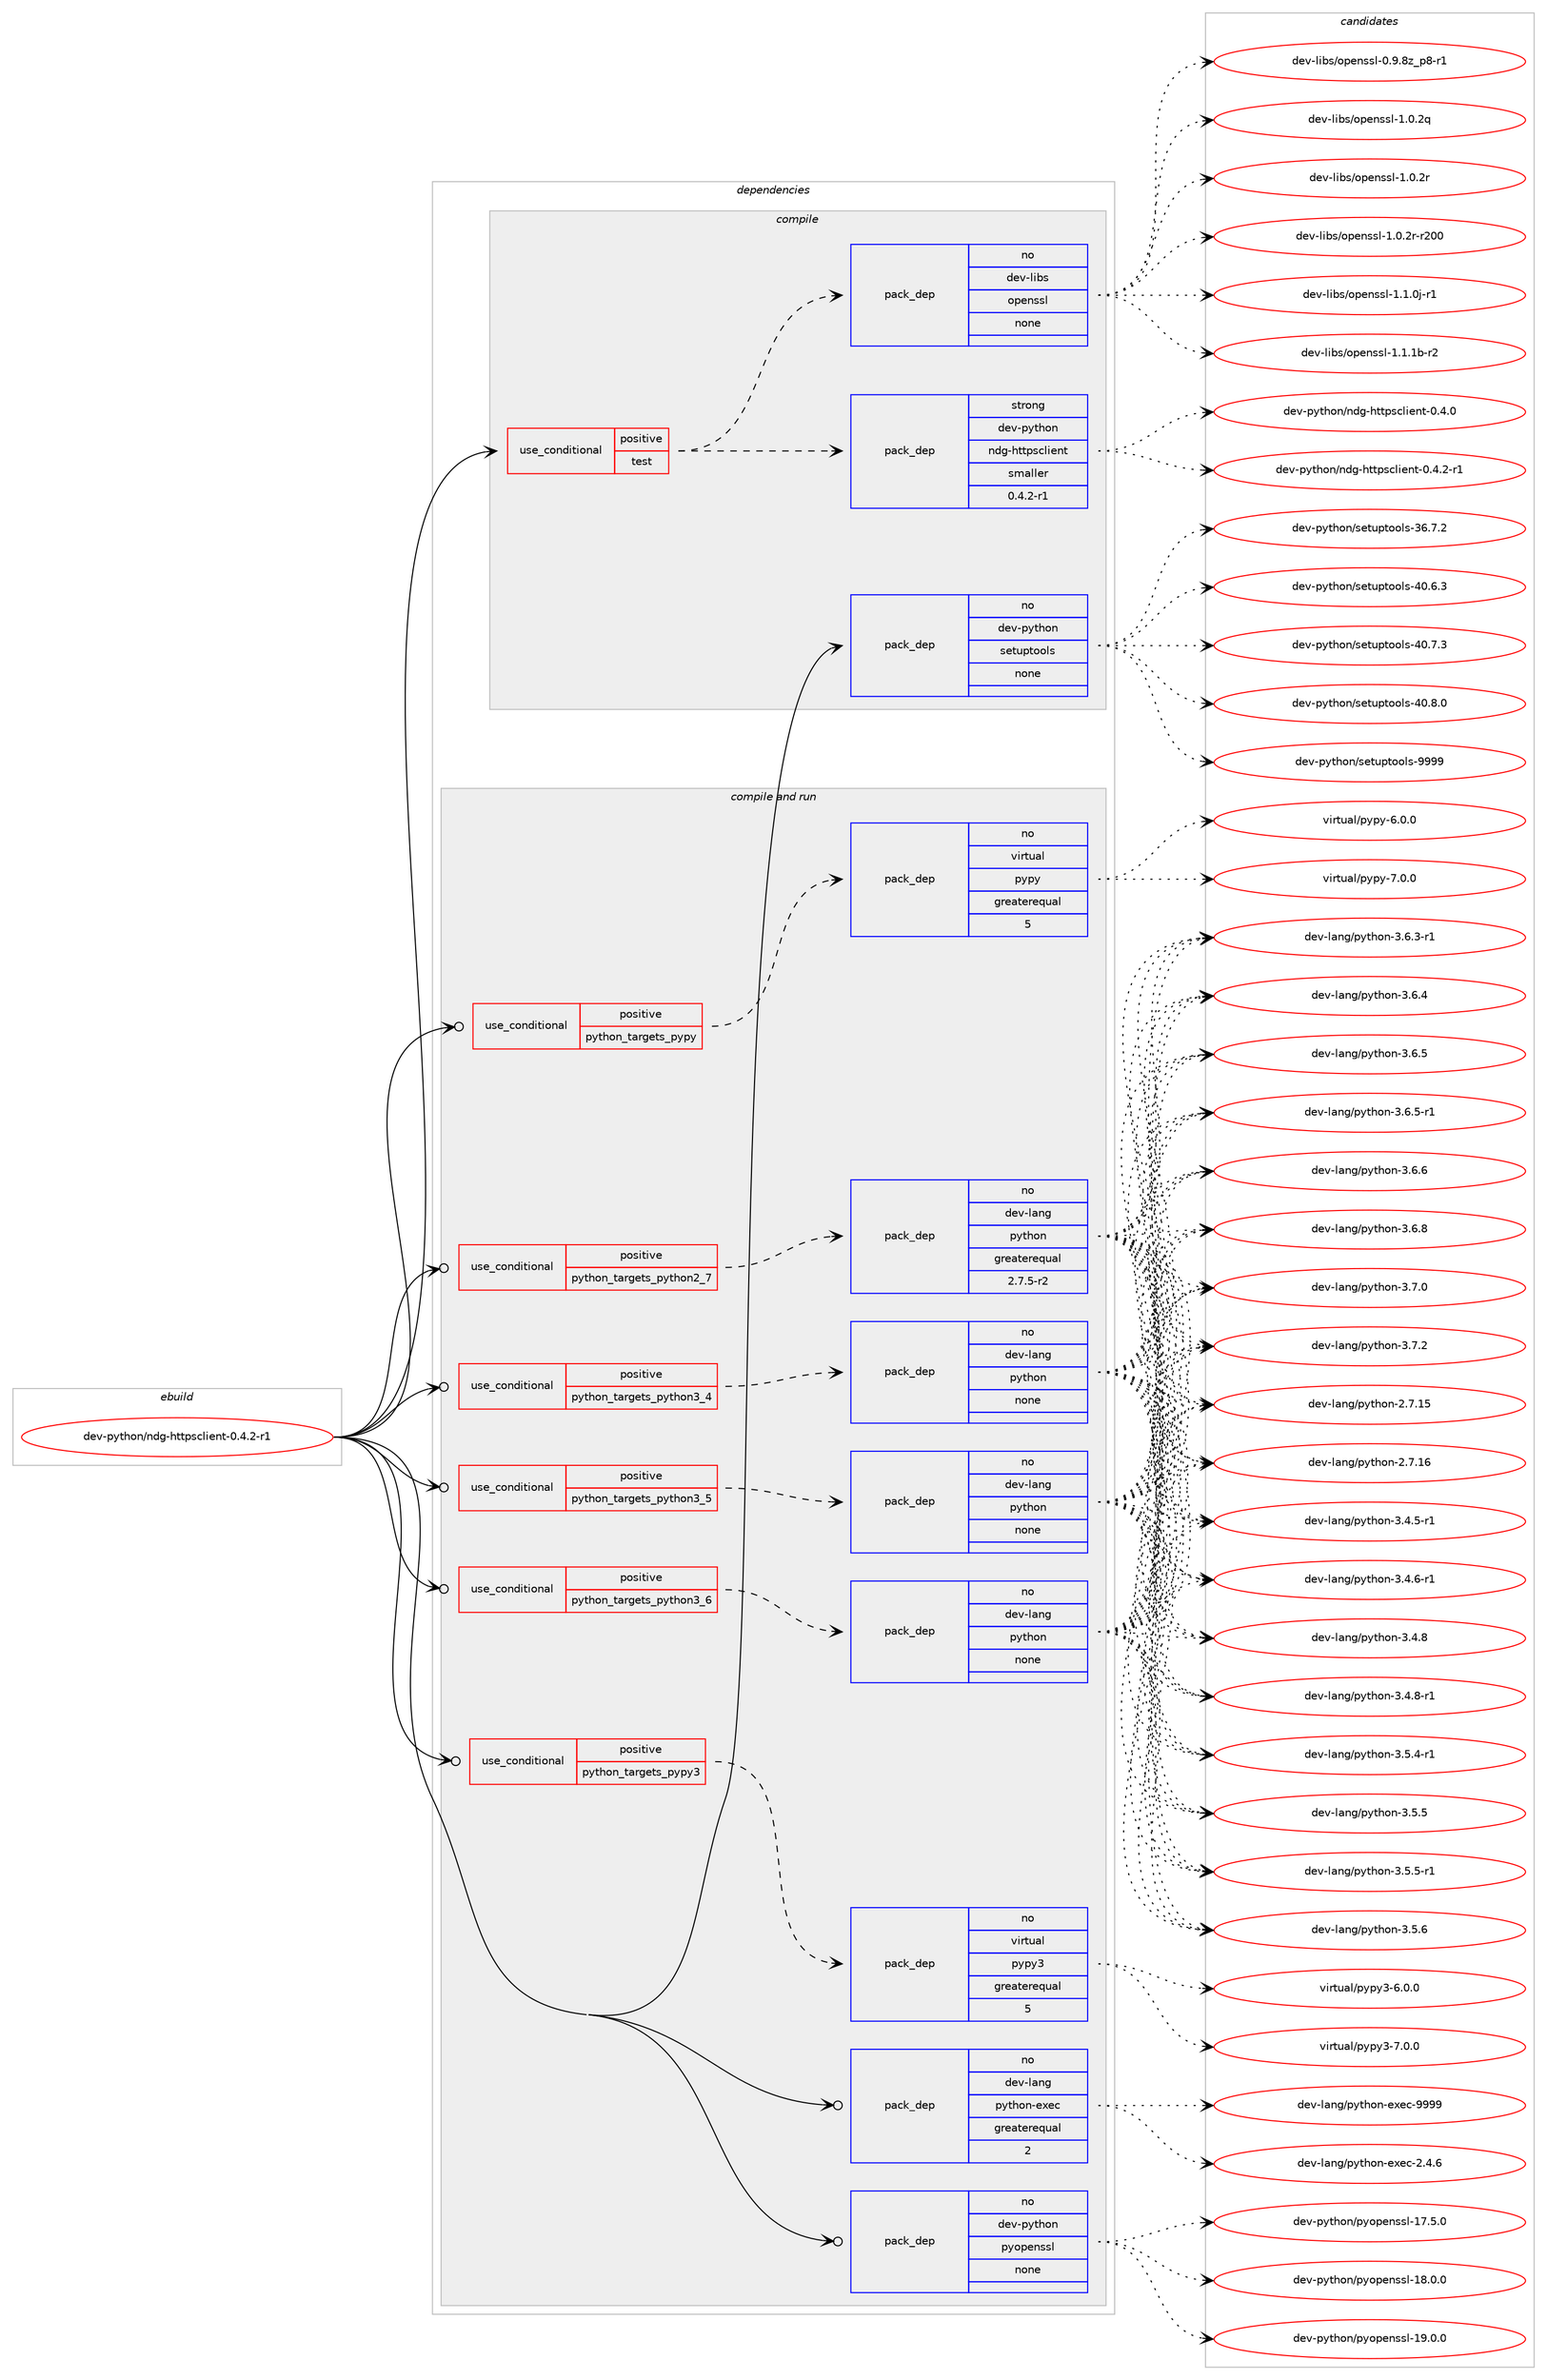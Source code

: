 digraph prolog {

# *************
# Graph options
# *************

newrank=true;
concentrate=true;
compound=true;
graph [rankdir=LR,fontname=Helvetica,fontsize=10,ranksep=1.5];#, ranksep=2.5, nodesep=0.2];
edge  [arrowhead=vee];
node  [fontname=Helvetica,fontsize=10];

# **********
# The ebuild
# **********

subgraph cluster_leftcol {
color=gray;
rank=same;
label=<<i>ebuild</i>>;
id [label="dev-python/ndg-httpsclient-0.4.2-r1", color=red, width=4, href="../dev-python/ndg-httpsclient-0.4.2-r1.svg"];
}

# ****************
# The dependencies
# ****************

subgraph cluster_midcol {
color=gray;
label=<<i>dependencies</i>>;
subgraph cluster_compile {
fillcolor="#eeeeee";
style=filled;
label=<<i>compile</i>>;
subgraph cond377973 {
dependency1420308 [label=<<TABLE BORDER="0" CELLBORDER="1" CELLSPACING="0" CELLPADDING="4"><TR><TD ROWSPAN="3" CELLPADDING="10">use_conditional</TD></TR><TR><TD>positive</TD></TR><TR><TD>test</TD></TR></TABLE>>, shape=none, color=red];
subgraph pack1019061 {
dependency1420309 [label=<<TABLE BORDER="0" CELLBORDER="1" CELLSPACING="0" CELLPADDING="4" WIDTH="220"><TR><TD ROWSPAN="6" CELLPADDING="30">pack_dep</TD></TR><TR><TD WIDTH="110">strong</TD></TR><TR><TD>dev-python</TD></TR><TR><TD>ndg-httpsclient</TD></TR><TR><TD>smaller</TD></TR><TR><TD>0.4.2-r1</TD></TR></TABLE>>, shape=none, color=blue];
}
dependency1420308:e -> dependency1420309:w [weight=20,style="dashed",arrowhead="vee"];
subgraph pack1019062 {
dependency1420310 [label=<<TABLE BORDER="0" CELLBORDER="1" CELLSPACING="0" CELLPADDING="4" WIDTH="220"><TR><TD ROWSPAN="6" CELLPADDING="30">pack_dep</TD></TR><TR><TD WIDTH="110">no</TD></TR><TR><TD>dev-libs</TD></TR><TR><TD>openssl</TD></TR><TR><TD>none</TD></TR><TR><TD></TD></TR></TABLE>>, shape=none, color=blue];
}
dependency1420308:e -> dependency1420310:w [weight=20,style="dashed",arrowhead="vee"];
}
id:e -> dependency1420308:w [weight=20,style="solid",arrowhead="vee"];
subgraph pack1019063 {
dependency1420311 [label=<<TABLE BORDER="0" CELLBORDER="1" CELLSPACING="0" CELLPADDING="4" WIDTH="220"><TR><TD ROWSPAN="6" CELLPADDING="30">pack_dep</TD></TR><TR><TD WIDTH="110">no</TD></TR><TR><TD>dev-python</TD></TR><TR><TD>setuptools</TD></TR><TR><TD>none</TD></TR><TR><TD></TD></TR></TABLE>>, shape=none, color=blue];
}
id:e -> dependency1420311:w [weight=20,style="solid",arrowhead="vee"];
}
subgraph cluster_compileandrun {
fillcolor="#eeeeee";
style=filled;
label=<<i>compile and run</i>>;
subgraph cond377974 {
dependency1420312 [label=<<TABLE BORDER="0" CELLBORDER="1" CELLSPACING="0" CELLPADDING="4"><TR><TD ROWSPAN="3" CELLPADDING="10">use_conditional</TD></TR><TR><TD>positive</TD></TR><TR><TD>python_targets_pypy</TD></TR></TABLE>>, shape=none, color=red];
subgraph pack1019064 {
dependency1420313 [label=<<TABLE BORDER="0" CELLBORDER="1" CELLSPACING="0" CELLPADDING="4" WIDTH="220"><TR><TD ROWSPAN="6" CELLPADDING="30">pack_dep</TD></TR><TR><TD WIDTH="110">no</TD></TR><TR><TD>virtual</TD></TR><TR><TD>pypy</TD></TR><TR><TD>greaterequal</TD></TR><TR><TD>5</TD></TR></TABLE>>, shape=none, color=blue];
}
dependency1420312:e -> dependency1420313:w [weight=20,style="dashed",arrowhead="vee"];
}
id:e -> dependency1420312:w [weight=20,style="solid",arrowhead="odotvee"];
subgraph cond377975 {
dependency1420314 [label=<<TABLE BORDER="0" CELLBORDER="1" CELLSPACING="0" CELLPADDING="4"><TR><TD ROWSPAN="3" CELLPADDING="10">use_conditional</TD></TR><TR><TD>positive</TD></TR><TR><TD>python_targets_pypy3</TD></TR></TABLE>>, shape=none, color=red];
subgraph pack1019065 {
dependency1420315 [label=<<TABLE BORDER="0" CELLBORDER="1" CELLSPACING="0" CELLPADDING="4" WIDTH="220"><TR><TD ROWSPAN="6" CELLPADDING="30">pack_dep</TD></TR><TR><TD WIDTH="110">no</TD></TR><TR><TD>virtual</TD></TR><TR><TD>pypy3</TD></TR><TR><TD>greaterequal</TD></TR><TR><TD>5</TD></TR></TABLE>>, shape=none, color=blue];
}
dependency1420314:e -> dependency1420315:w [weight=20,style="dashed",arrowhead="vee"];
}
id:e -> dependency1420314:w [weight=20,style="solid",arrowhead="odotvee"];
subgraph cond377976 {
dependency1420316 [label=<<TABLE BORDER="0" CELLBORDER="1" CELLSPACING="0" CELLPADDING="4"><TR><TD ROWSPAN="3" CELLPADDING="10">use_conditional</TD></TR><TR><TD>positive</TD></TR><TR><TD>python_targets_python2_7</TD></TR></TABLE>>, shape=none, color=red];
subgraph pack1019066 {
dependency1420317 [label=<<TABLE BORDER="0" CELLBORDER="1" CELLSPACING="0" CELLPADDING="4" WIDTH="220"><TR><TD ROWSPAN="6" CELLPADDING="30">pack_dep</TD></TR><TR><TD WIDTH="110">no</TD></TR><TR><TD>dev-lang</TD></TR><TR><TD>python</TD></TR><TR><TD>greaterequal</TD></TR><TR><TD>2.7.5-r2</TD></TR></TABLE>>, shape=none, color=blue];
}
dependency1420316:e -> dependency1420317:w [weight=20,style="dashed",arrowhead="vee"];
}
id:e -> dependency1420316:w [weight=20,style="solid",arrowhead="odotvee"];
subgraph cond377977 {
dependency1420318 [label=<<TABLE BORDER="0" CELLBORDER="1" CELLSPACING="0" CELLPADDING="4"><TR><TD ROWSPAN="3" CELLPADDING="10">use_conditional</TD></TR><TR><TD>positive</TD></TR><TR><TD>python_targets_python3_4</TD></TR></TABLE>>, shape=none, color=red];
subgraph pack1019067 {
dependency1420319 [label=<<TABLE BORDER="0" CELLBORDER="1" CELLSPACING="0" CELLPADDING="4" WIDTH="220"><TR><TD ROWSPAN="6" CELLPADDING="30">pack_dep</TD></TR><TR><TD WIDTH="110">no</TD></TR><TR><TD>dev-lang</TD></TR><TR><TD>python</TD></TR><TR><TD>none</TD></TR><TR><TD></TD></TR></TABLE>>, shape=none, color=blue];
}
dependency1420318:e -> dependency1420319:w [weight=20,style="dashed",arrowhead="vee"];
}
id:e -> dependency1420318:w [weight=20,style="solid",arrowhead="odotvee"];
subgraph cond377978 {
dependency1420320 [label=<<TABLE BORDER="0" CELLBORDER="1" CELLSPACING="0" CELLPADDING="4"><TR><TD ROWSPAN="3" CELLPADDING="10">use_conditional</TD></TR><TR><TD>positive</TD></TR><TR><TD>python_targets_python3_5</TD></TR></TABLE>>, shape=none, color=red];
subgraph pack1019068 {
dependency1420321 [label=<<TABLE BORDER="0" CELLBORDER="1" CELLSPACING="0" CELLPADDING="4" WIDTH="220"><TR><TD ROWSPAN="6" CELLPADDING="30">pack_dep</TD></TR><TR><TD WIDTH="110">no</TD></TR><TR><TD>dev-lang</TD></TR><TR><TD>python</TD></TR><TR><TD>none</TD></TR><TR><TD></TD></TR></TABLE>>, shape=none, color=blue];
}
dependency1420320:e -> dependency1420321:w [weight=20,style="dashed",arrowhead="vee"];
}
id:e -> dependency1420320:w [weight=20,style="solid",arrowhead="odotvee"];
subgraph cond377979 {
dependency1420322 [label=<<TABLE BORDER="0" CELLBORDER="1" CELLSPACING="0" CELLPADDING="4"><TR><TD ROWSPAN="3" CELLPADDING="10">use_conditional</TD></TR><TR><TD>positive</TD></TR><TR><TD>python_targets_python3_6</TD></TR></TABLE>>, shape=none, color=red];
subgraph pack1019069 {
dependency1420323 [label=<<TABLE BORDER="0" CELLBORDER="1" CELLSPACING="0" CELLPADDING="4" WIDTH="220"><TR><TD ROWSPAN="6" CELLPADDING="30">pack_dep</TD></TR><TR><TD WIDTH="110">no</TD></TR><TR><TD>dev-lang</TD></TR><TR><TD>python</TD></TR><TR><TD>none</TD></TR><TR><TD></TD></TR></TABLE>>, shape=none, color=blue];
}
dependency1420322:e -> dependency1420323:w [weight=20,style="dashed",arrowhead="vee"];
}
id:e -> dependency1420322:w [weight=20,style="solid",arrowhead="odotvee"];
subgraph pack1019070 {
dependency1420324 [label=<<TABLE BORDER="0" CELLBORDER="1" CELLSPACING="0" CELLPADDING="4" WIDTH="220"><TR><TD ROWSPAN="6" CELLPADDING="30">pack_dep</TD></TR><TR><TD WIDTH="110">no</TD></TR><TR><TD>dev-lang</TD></TR><TR><TD>python-exec</TD></TR><TR><TD>greaterequal</TD></TR><TR><TD>2</TD></TR></TABLE>>, shape=none, color=blue];
}
id:e -> dependency1420324:w [weight=20,style="solid",arrowhead="odotvee"];
subgraph pack1019071 {
dependency1420325 [label=<<TABLE BORDER="0" CELLBORDER="1" CELLSPACING="0" CELLPADDING="4" WIDTH="220"><TR><TD ROWSPAN="6" CELLPADDING="30">pack_dep</TD></TR><TR><TD WIDTH="110">no</TD></TR><TR><TD>dev-python</TD></TR><TR><TD>pyopenssl</TD></TR><TR><TD>none</TD></TR><TR><TD></TD></TR></TABLE>>, shape=none, color=blue];
}
id:e -> dependency1420325:w [weight=20,style="solid",arrowhead="odotvee"];
}
subgraph cluster_run {
fillcolor="#eeeeee";
style=filled;
label=<<i>run</i>>;
}
}

# **************
# The candidates
# **************

subgraph cluster_choices {
rank=same;
color=gray;
label=<<i>candidates</i>>;

subgraph choice1019061 {
color=black;
nodesep=1;
choice10010111845112121116104111110471101001034510411611611211599108105101110116454846524648 [label="dev-python/ndg-httpsclient-0.4.0", color=red, width=4,href="../dev-python/ndg-httpsclient-0.4.0.svg"];
choice100101118451121211161041111104711010010345104116116112115991081051011101164548465246504511449 [label="dev-python/ndg-httpsclient-0.4.2-r1", color=red, width=4,href="../dev-python/ndg-httpsclient-0.4.2-r1.svg"];
dependency1420309:e -> choice10010111845112121116104111110471101001034510411611611211599108105101110116454846524648:w [style=dotted,weight="100"];
dependency1420309:e -> choice100101118451121211161041111104711010010345104116116112115991081051011101164548465246504511449:w [style=dotted,weight="100"];
}
subgraph choice1019062 {
color=black;
nodesep=1;
choice10010111845108105981154711111210111011511510845484657465612295112564511449 [label="dev-libs/openssl-0.9.8z_p8-r1", color=red, width=4,href="../dev-libs/openssl-0.9.8z_p8-r1.svg"];
choice100101118451081059811547111112101110115115108454946484650113 [label="dev-libs/openssl-1.0.2q", color=red, width=4,href="../dev-libs/openssl-1.0.2q.svg"];
choice100101118451081059811547111112101110115115108454946484650114 [label="dev-libs/openssl-1.0.2r", color=red, width=4,href="../dev-libs/openssl-1.0.2r.svg"];
choice10010111845108105981154711111210111011511510845494648465011445114504848 [label="dev-libs/openssl-1.0.2r-r200", color=red, width=4,href="../dev-libs/openssl-1.0.2r-r200.svg"];
choice1001011184510810598115471111121011101151151084549464946481064511449 [label="dev-libs/openssl-1.1.0j-r1", color=red, width=4,href="../dev-libs/openssl-1.1.0j-r1.svg"];
choice100101118451081059811547111112101110115115108454946494649984511450 [label="dev-libs/openssl-1.1.1b-r2", color=red, width=4,href="../dev-libs/openssl-1.1.1b-r2.svg"];
dependency1420310:e -> choice10010111845108105981154711111210111011511510845484657465612295112564511449:w [style=dotted,weight="100"];
dependency1420310:e -> choice100101118451081059811547111112101110115115108454946484650113:w [style=dotted,weight="100"];
dependency1420310:e -> choice100101118451081059811547111112101110115115108454946484650114:w [style=dotted,weight="100"];
dependency1420310:e -> choice10010111845108105981154711111210111011511510845494648465011445114504848:w [style=dotted,weight="100"];
dependency1420310:e -> choice1001011184510810598115471111121011101151151084549464946481064511449:w [style=dotted,weight="100"];
dependency1420310:e -> choice100101118451081059811547111112101110115115108454946494649984511450:w [style=dotted,weight="100"];
}
subgraph choice1019063 {
color=black;
nodesep=1;
choice100101118451121211161041111104711510111611711211611111110811545515446554650 [label="dev-python/setuptools-36.7.2", color=red, width=4,href="../dev-python/setuptools-36.7.2.svg"];
choice100101118451121211161041111104711510111611711211611111110811545524846544651 [label="dev-python/setuptools-40.6.3", color=red, width=4,href="../dev-python/setuptools-40.6.3.svg"];
choice100101118451121211161041111104711510111611711211611111110811545524846554651 [label="dev-python/setuptools-40.7.3", color=red, width=4,href="../dev-python/setuptools-40.7.3.svg"];
choice100101118451121211161041111104711510111611711211611111110811545524846564648 [label="dev-python/setuptools-40.8.0", color=red, width=4,href="../dev-python/setuptools-40.8.0.svg"];
choice10010111845112121116104111110471151011161171121161111111081154557575757 [label="dev-python/setuptools-9999", color=red, width=4,href="../dev-python/setuptools-9999.svg"];
dependency1420311:e -> choice100101118451121211161041111104711510111611711211611111110811545515446554650:w [style=dotted,weight="100"];
dependency1420311:e -> choice100101118451121211161041111104711510111611711211611111110811545524846544651:w [style=dotted,weight="100"];
dependency1420311:e -> choice100101118451121211161041111104711510111611711211611111110811545524846554651:w [style=dotted,weight="100"];
dependency1420311:e -> choice100101118451121211161041111104711510111611711211611111110811545524846564648:w [style=dotted,weight="100"];
dependency1420311:e -> choice10010111845112121116104111110471151011161171121161111111081154557575757:w [style=dotted,weight="100"];
}
subgraph choice1019064 {
color=black;
nodesep=1;
choice1181051141161179710847112121112121455446484648 [label="virtual/pypy-6.0.0", color=red, width=4,href="../virtual/pypy-6.0.0.svg"];
choice1181051141161179710847112121112121455546484648 [label="virtual/pypy-7.0.0", color=red, width=4,href="../virtual/pypy-7.0.0.svg"];
dependency1420313:e -> choice1181051141161179710847112121112121455446484648:w [style=dotted,weight="100"];
dependency1420313:e -> choice1181051141161179710847112121112121455546484648:w [style=dotted,weight="100"];
}
subgraph choice1019065 {
color=black;
nodesep=1;
choice118105114116117971084711212111212151455446484648 [label="virtual/pypy3-6.0.0", color=red, width=4,href="../virtual/pypy3-6.0.0.svg"];
choice118105114116117971084711212111212151455546484648 [label="virtual/pypy3-7.0.0", color=red, width=4,href="../virtual/pypy3-7.0.0.svg"];
dependency1420315:e -> choice118105114116117971084711212111212151455446484648:w [style=dotted,weight="100"];
dependency1420315:e -> choice118105114116117971084711212111212151455546484648:w [style=dotted,weight="100"];
}
subgraph choice1019066 {
color=black;
nodesep=1;
choice10010111845108971101034711212111610411111045504655464953 [label="dev-lang/python-2.7.15", color=red, width=4,href="../dev-lang/python-2.7.15.svg"];
choice10010111845108971101034711212111610411111045504655464954 [label="dev-lang/python-2.7.16", color=red, width=4,href="../dev-lang/python-2.7.16.svg"];
choice1001011184510897110103471121211161041111104551465246534511449 [label="dev-lang/python-3.4.5-r1", color=red, width=4,href="../dev-lang/python-3.4.5-r1.svg"];
choice1001011184510897110103471121211161041111104551465246544511449 [label="dev-lang/python-3.4.6-r1", color=red, width=4,href="../dev-lang/python-3.4.6-r1.svg"];
choice100101118451089711010347112121116104111110455146524656 [label="dev-lang/python-3.4.8", color=red, width=4,href="../dev-lang/python-3.4.8.svg"];
choice1001011184510897110103471121211161041111104551465246564511449 [label="dev-lang/python-3.4.8-r1", color=red, width=4,href="../dev-lang/python-3.4.8-r1.svg"];
choice1001011184510897110103471121211161041111104551465346524511449 [label="dev-lang/python-3.5.4-r1", color=red, width=4,href="../dev-lang/python-3.5.4-r1.svg"];
choice100101118451089711010347112121116104111110455146534653 [label="dev-lang/python-3.5.5", color=red, width=4,href="../dev-lang/python-3.5.5.svg"];
choice1001011184510897110103471121211161041111104551465346534511449 [label="dev-lang/python-3.5.5-r1", color=red, width=4,href="../dev-lang/python-3.5.5-r1.svg"];
choice100101118451089711010347112121116104111110455146534654 [label="dev-lang/python-3.5.6", color=red, width=4,href="../dev-lang/python-3.5.6.svg"];
choice1001011184510897110103471121211161041111104551465446514511449 [label="dev-lang/python-3.6.3-r1", color=red, width=4,href="../dev-lang/python-3.6.3-r1.svg"];
choice100101118451089711010347112121116104111110455146544652 [label="dev-lang/python-3.6.4", color=red, width=4,href="../dev-lang/python-3.6.4.svg"];
choice100101118451089711010347112121116104111110455146544653 [label="dev-lang/python-3.6.5", color=red, width=4,href="../dev-lang/python-3.6.5.svg"];
choice1001011184510897110103471121211161041111104551465446534511449 [label="dev-lang/python-3.6.5-r1", color=red, width=4,href="../dev-lang/python-3.6.5-r1.svg"];
choice100101118451089711010347112121116104111110455146544654 [label="dev-lang/python-3.6.6", color=red, width=4,href="../dev-lang/python-3.6.6.svg"];
choice100101118451089711010347112121116104111110455146544656 [label="dev-lang/python-3.6.8", color=red, width=4,href="../dev-lang/python-3.6.8.svg"];
choice100101118451089711010347112121116104111110455146554648 [label="dev-lang/python-3.7.0", color=red, width=4,href="../dev-lang/python-3.7.0.svg"];
choice100101118451089711010347112121116104111110455146554650 [label="dev-lang/python-3.7.2", color=red, width=4,href="../dev-lang/python-3.7.2.svg"];
dependency1420317:e -> choice10010111845108971101034711212111610411111045504655464953:w [style=dotted,weight="100"];
dependency1420317:e -> choice10010111845108971101034711212111610411111045504655464954:w [style=dotted,weight="100"];
dependency1420317:e -> choice1001011184510897110103471121211161041111104551465246534511449:w [style=dotted,weight="100"];
dependency1420317:e -> choice1001011184510897110103471121211161041111104551465246544511449:w [style=dotted,weight="100"];
dependency1420317:e -> choice100101118451089711010347112121116104111110455146524656:w [style=dotted,weight="100"];
dependency1420317:e -> choice1001011184510897110103471121211161041111104551465246564511449:w [style=dotted,weight="100"];
dependency1420317:e -> choice1001011184510897110103471121211161041111104551465346524511449:w [style=dotted,weight="100"];
dependency1420317:e -> choice100101118451089711010347112121116104111110455146534653:w [style=dotted,weight="100"];
dependency1420317:e -> choice1001011184510897110103471121211161041111104551465346534511449:w [style=dotted,weight="100"];
dependency1420317:e -> choice100101118451089711010347112121116104111110455146534654:w [style=dotted,weight="100"];
dependency1420317:e -> choice1001011184510897110103471121211161041111104551465446514511449:w [style=dotted,weight="100"];
dependency1420317:e -> choice100101118451089711010347112121116104111110455146544652:w [style=dotted,weight="100"];
dependency1420317:e -> choice100101118451089711010347112121116104111110455146544653:w [style=dotted,weight="100"];
dependency1420317:e -> choice1001011184510897110103471121211161041111104551465446534511449:w [style=dotted,weight="100"];
dependency1420317:e -> choice100101118451089711010347112121116104111110455146544654:w [style=dotted,weight="100"];
dependency1420317:e -> choice100101118451089711010347112121116104111110455146544656:w [style=dotted,weight="100"];
dependency1420317:e -> choice100101118451089711010347112121116104111110455146554648:w [style=dotted,weight="100"];
dependency1420317:e -> choice100101118451089711010347112121116104111110455146554650:w [style=dotted,weight="100"];
}
subgraph choice1019067 {
color=black;
nodesep=1;
choice10010111845108971101034711212111610411111045504655464953 [label="dev-lang/python-2.7.15", color=red, width=4,href="../dev-lang/python-2.7.15.svg"];
choice10010111845108971101034711212111610411111045504655464954 [label="dev-lang/python-2.7.16", color=red, width=4,href="../dev-lang/python-2.7.16.svg"];
choice1001011184510897110103471121211161041111104551465246534511449 [label="dev-lang/python-3.4.5-r1", color=red, width=4,href="../dev-lang/python-3.4.5-r1.svg"];
choice1001011184510897110103471121211161041111104551465246544511449 [label="dev-lang/python-3.4.6-r1", color=red, width=4,href="../dev-lang/python-3.4.6-r1.svg"];
choice100101118451089711010347112121116104111110455146524656 [label="dev-lang/python-3.4.8", color=red, width=4,href="../dev-lang/python-3.4.8.svg"];
choice1001011184510897110103471121211161041111104551465246564511449 [label="dev-lang/python-3.4.8-r1", color=red, width=4,href="../dev-lang/python-3.4.8-r1.svg"];
choice1001011184510897110103471121211161041111104551465346524511449 [label="dev-lang/python-3.5.4-r1", color=red, width=4,href="../dev-lang/python-3.5.4-r1.svg"];
choice100101118451089711010347112121116104111110455146534653 [label="dev-lang/python-3.5.5", color=red, width=4,href="../dev-lang/python-3.5.5.svg"];
choice1001011184510897110103471121211161041111104551465346534511449 [label="dev-lang/python-3.5.5-r1", color=red, width=4,href="../dev-lang/python-3.5.5-r1.svg"];
choice100101118451089711010347112121116104111110455146534654 [label="dev-lang/python-3.5.6", color=red, width=4,href="../dev-lang/python-3.5.6.svg"];
choice1001011184510897110103471121211161041111104551465446514511449 [label="dev-lang/python-3.6.3-r1", color=red, width=4,href="../dev-lang/python-3.6.3-r1.svg"];
choice100101118451089711010347112121116104111110455146544652 [label="dev-lang/python-3.6.4", color=red, width=4,href="../dev-lang/python-3.6.4.svg"];
choice100101118451089711010347112121116104111110455146544653 [label="dev-lang/python-3.6.5", color=red, width=4,href="../dev-lang/python-3.6.5.svg"];
choice1001011184510897110103471121211161041111104551465446534511449 [label="dev-lang/python-3.6.5-r1", color=red, width=4,href="../dev-lang/python-3.6.5-r1.svg"];
choice100101118451089711010347112121116104111110455146544654 [label="dev-lang/python-3.6.6", color=red, width=4,href="../dev-lang/python-3.6.6.svg"];
choice100101118451089711010347112121116104111110455146544656 [label="dev-lang/python-3.6.8", color=red, width=4,href="../dev-lang/python-3.6.8.svg"];
choice100101118451089711010347112121116104111110455146554648 [label="dev-lang/python-3.7.0", color=red, width=4,href="../dev-lang/python-3.7.0.svg"];
choice100101118451089711010347112121116104111110455146554650 [label="dev-lang/python-3.7.2", color=red, width=4,href="../dev-lang/python-3.7.2.svg"];
dependency1420319:e -> choice10010111845108971101034711212111610411111045504655464953:w [style=dotted,weight="100"];
dependency1420319:e -> choice10010111845108971101034711212111610411111045504655464954:w [style=dotted,weight="100"];
dependency1420319:e -> choice1001011184510897110103471121211161041111104551465246534511449:w [style=dotted,weight="100"];
dependency1420319:e -> choice1001011184510897110103471121211161041111104551465246544511449:w [style=dotted,weight="100"];
dependency1420319:e -> choice100101118451089711010347112121116104111110455146524656:w [style=dotted,weight="100"];
dependency1420319:e -> choice1001011184510897110103471121211161041111104551465246564511449:w [style=dotted,weight="100"];
dependency1420319:e -> choice1001011184510897110103471121211161041111104551465346524511449:w [style=dotted,weight="100"];
dependency1420319:e -> choice100101118451089711010347112121116104111110455146534653:w [style=dotted,weight="100"];
dependency1420319:e -> choice1001011184510897110103471121211161041111104551465346534511449:w [style=dotted,weight="100"];
dependency1420319:e -> choice100101118451089711010347112121116104111110455146534654:w [style=dotted,weight="100"];
dependency1420319:e -> choice1001011184510897110103471121211161041111104551465446514511449:w [style=dotted,weight="100"];
dependency1420319:e -> choice100101118451089711010347112121116104111110455146544652:w [style=dotted,weight="100"];
dependency1420319:e -> choice100101118451089711010347112121116104111110455146544653:w [style=dotted,weight="100"];
dependency1420319:e -> choice1001011184510897110103471121211161041111104551465446534511449:w [style=dotted,weight="100"];
dependency1420319:e -> choice100101118451089711010347112121116104111110455146544654:w [style=dotted,weight="100"];
dependency1420319:e -> choice100101118451089711010347112121116104111110455146544656:w [style=dotted,weight="100"];
dependency1420319:e -> choice100101118451089711010347112121116104111110455146554648:w [style=dotted,weight="100"];
dependency1420319:e -> choice100101118451089711010347112121116104111110455146554650:w [style=dotted,weight="100"];
}
subgraph choice1019068 {
color=black;
nodesep=1;
choice10010111845108971101034711212111610411111045504655464953 [label="dev-lang/python-2.7.15", color=red, width=4,href="../dev-lang/python-2.7.15.svg"];
choice10010111845108971101034711212111610411111045504655464954 [label="dev-lang/python-2.7.16", color=red, width=4,href="../dev-lang/python-2.7.16.svg"];
choice1001011184510897110103471121211161041111104551465246534511449 [label="dev-lang/python-3.4.5-r1", color=red, width=4,href="../dev-lang/python-3.4.5-r1.svg"];
choice1001011184510897110103471121211161041111104551465246544511449 [label="dev-lang/python-3.4.6-r1", color=red, width=4,href="../dev-lang/python-3.4.6-r1.svg"];
choice100101118451089711010347112121116104111110455146524656 [label="dev-lang/python-3.4.8", color=red, width=4,href="../dev-lang/python-3.4.8.svg"];
choice1001011184510897110103471121211161041111104551465246564511449 [label="dev-lang/python-3.4.8-r1", color=red, width=4,href="../dev-lang/python-3.4.8-r1.svg"];
choice1001011184510897110103471121211161041111104551465346524511449 [label="dev-lang/python-3.5.4-r1", color=red, width=4,href="../dev-lang/python-3.5.4-r1.svg"];
choice100101118451089711010347112121116104111110455146534653 [label="dev-lang/python-3.5.5", color=red, width=4,href="../dev-lang/python-3.5.5.svg"];
choice1001011184510897110103471121211161041111104551465346534511449 [label="dev-lang/python-3.5.5-r1", color=red, width=4,href="../dev-lang/python-3.5.5-r1.svg"];
choice100101118451089711010347112121116104111110455146534654 [label="dev-lang/python-3.5.6", color=red, width=4,href="../dev-lang/python-3.5.6.svg"];
choice1001011184510897110103471121211161041111104551465446514511449 [label="dev-lang/python-3.6.3-r1", color=red, width=4,href="../dev-lang/python-3.6.3-r1.svg"];
choice100101118451089711010347112121116104111110455146544652 [label="dev-lang/python-3.6.4", color=red, width=4,href="../dev-lang/python-3.6.4.svg"];
choice100101118451089711010347112121116104111110455146544653 [label="dev-lang/python-3.6.5", color=red, width=4,href="../dev-lang/python-3.6.5.svg"];
choice1001011184510897110103471121211161041111104551465446534511449 [label="dev-lang/python-3.6.5-r1", color=red, width=4,href="../dev-lang/python-3.6.5-r1.svg"];
choice100101118451089711010347112121116104111110455146544654 [label="dev-lang/python-3.6.6", color=red, width=4,href="../dev-lang/python-3.6.6.svg"];
choice100101118451089711010347112121116104111110455146544656 [label="dev-lang/python-3.6.8", color=red, width=4,href="../dev-lang/python-3.6.8.svg"];
choice100101118451089711010347112121116104111110455146554648 [label="dev-lang/python-3.7.0", color=red, width=4,href="../dev-lang/python-3.7.0.svg"];
choice100101118451089711010347112121116104111110455146554650 [label="dev-lang/python-3.7.2", color=red, width=4,href="../dev-lang/python-3.7.2.svg"];
dependency1420321:e -> choice10010111845108971101034711212111610411111045504655464953:w [style=dotted,weight="100"];
dependency1420321:e -> choice10010111845108971101034711212111610411111045504655464954:w [style=dotted,weight="100"];
dependency1420321:e -> choice1001011184510897110103471121211161041111104551465246534511449:w [style=dotted,weight="100"];
dependency1420321:e -> choice1001011184510897110103471121211161041111104551465246544511449:w [style=dotted,weight="100"];
dependency1420321:e -> choice100101118451089711010347112121116104111110455146524656:w [style=dotted,weight="100"];
dependency1420321:e -> choice1001011184510897110103471121211161041111104551465246564511449:w [style=dotted,weight="100"];
dependency1420321:e -> choice1001011184510897110103471121211161041111104551465346524511449:w [style=dotted,weight="100"];
dependency1420321:e -> choice100101118451089711010347112121116104111110455146534653:w [style=dotted,weight="100"];
dependency1420321:e -> choice1001011184510897110103471121211161041111104551465346534511449:w [style=dotted,weight="100"];
dependency1420321:e -> choice100101118451089711010347112121116104111110455146534654:w [style=dotted,weight="100"];
dependency1420321:e -> choice1001011184510897110103471121211161041111104551465446514511449:w [style=dotted,weight="100"];
dependency1420321:e -> choice100101118451089711010347112121116104111110455146544652:w [style=dotted,weight="100"];
dependency1420321:e -> choice100101118451089711010347112121116104111110455146544653:w [style=dotted,weight="100"];
dependency1420321:e -> choice1001011184510897110103471121211161041111104551465446534511449:w [style=dotted,weight="100"];
dependency1420321:e -> choice100101118451089711010347112121116104111110455146544654:w [style=dotted,weight="100"];
dependency1420321:e -> choice100101118451089711010347112121116104111110455146544656:w [style=dotted,weight="100"];
dependency1420321:e -> choice100101118451089711010347112121116104111110455146554648:w [style=dotted,weight="100"];
dependency1420321:e -> choice100101118451089711010347112121116104111110455146554650:w [style=dotted,weight="100"];
}
subgraph choice1019069 {
color=black;
nodesep=1;
choice10010111845108971101034711212111610411111045504655464953 [label="dev-lang/python-2.7.15", color=red, width=4,href="../dev-lang/python-2.7.15.svg"];
choice10010111845108971101034711212111610411111045504655464954 [label="dev-lang/python-2.7.16", color=red, width=4,href="../dev-lang/python-2.7.16.svg"];
choice1001011184510897110103471121211161041111104551465246534511449 [label="dev-lang/python-3.4.5-r1", color=red, width=4,href="../dev-lang/python-3.4.5-r1.svg"];
choice1001011184510897110103471121211161041111104551465246544511449 [label="dev-lang/python-3.4.6-r1", color=red, width=4,href="../dev-lang/python-3.4.6-r1.svg"];
choice100101118451089711010347112121116104111110455146524656 [label="dev-lang/python-3.4.8", color=red, width=4,href="../dev-lang/python-3.4.8.svg"];
choice1001011184510897110103471121211161041111104551465246564511449 [label="dev-lang/python-3.4.8-r1", color=red, width=4,href="../dev-lang/python-3.4.8-r1.svg"];
choice1001011184510897110103471121211161041111104551465346524511449 [label="dev-lang/python-3.5.4-r1", color=red, width=4,href="../dev-lang/python-3.5.4-r1.svg"];
choice100101118451089711010347112121116104111110455146534653 [label="dev-lang/python-3.5.5", color=red, width=4,href="../dev-lang/python-3.5.5.svg"];
choice1001011184510897110103471121211161041111104551465346534511449 [label="dev-lang/python-3.5.5-r1", color=red, width=4,href="../dev-lang/python-3.5.5-r1.svg"];
choice100101118451089711010347112121116104111110455146534654 [label="dev-lang/python-3.5.6", color=red, width=4,href="../dev-lang/python-3.5.6.svg"];
choice1001011184510897110103471121211161041111104551465446514511449 [label="dev-lang/python-3.6.3-r1", color=red, width=4,href="../dev-lang/python-3.6.3-r1.svg"];
choice100101118451089711010347112121116104111110455146544652 [label="dev-lang/python-3.6.4", color=red, width=4,href="../dev-lang/python-3.6.4.svg"];
choice100101118451089711010347112121116104111110455146544653 [label="dev-lang/python-3.6.5", color=red, width=4,href="../dev-lang/python-3.6.5.svg"];
choice1001011184510897110103471121211161041111104551465446534511449 [label="dev-lang/python-3.6.5-r1", color=red, width=4,href="../dev-lang/python-3.6.5-r1.svg"];
choice100101118451089711010347112121116104111110455146544654 [label="dev-lang/python-3.6.6", color=red, width=4,href="../dev-lang/python-3.6.6.svg"];
choice100101118451089711010347112121116104111110455146544656 [label="dev-lang/python-3.6.8", color=red, width=4,href="../dev-lang/python-3.6.8.svg"];
choice100101118451089711010347112121116104111110455146554648 [label="dev-lang/python-3.7.0", color=red, width=4,href="../dev-lang/python-3.7.0.svg"];
choice100101118451089711010347112121116104111110455146554650 [label="dev-lang/python-3.7.2", color=red, width=4,href="../dev-lang/python-3.7.2.svg"];
dependency1420323:e -> choice10010111845108971101034711212111610411111045504655464953:w [style=dotted,weight="100"];
dependency1420323:e -> choice10010111845108971101034711212111610411111045504655464954:w [style=dotted,weight="100"];
dependency1420323:e -> choice1001011184510897110103471121211161041111104551465246534511449:w [style=dotted,weight="100"];
dependency1420323:e -> choice1001011184510897110103471121211161041111104551465246544511449:w [style=dotted,weight="100"];
dependency1420323:e -> choice100101118451089711010347112121116104111110455146524656:w [style=dotted,weight="100"];
dependency1420323:e -> choice1001011184510897110103471121211161041111104551465246564511449:w [style=dotted,weight="100"];
dependency1420323:e -> choice1001011184510897110103471121211161041111104551465346524511449:w [style=dotted,weight="100"];
dependency1420323:e -> choice100101118451089711010347112121116104111110455146534653:w [style=dotted,weight="100"];
dependency1420323:e -> choice1001011184510897110103471121211161041111104551465346534511449:w [style=dotted,weight="100"];
dependency1420323:e -> choice100101118451089711010347112121116104111110455146534654:w [style=dotted,weight="100"];
dependency1420323:e -> choice1001011184510897110103471121211161041111104551465446514511449:w [style=dotted,weight="100"];
dependency1420323:e -> choice100101118451089711010347112121116104111110455146544652:w [style=dotted,weight="100"];
dependency1420323:e -> choice100101118451089711010347112121116104111110455146544653:w [style=dotted,weight="100"];
dependency1420323:e -> choice1001011184510897110103471121211161041111104551465446534511449:w [style=dotted,weight="100"];
dependency1420323:e -> choice100101118451089711010347112121116104111110455146544654:w [style=dotted,weight="100"];
dependency1420323:e -> choice100101118451089711010347112121116104111110455146544656:w [style=dotted,weight="100"];
dependency1420323:e -> choice100101118451089711010347112121116104111110455146554648:w [style=dotted,weight="100"];
dependency1420323:e -> choice100101118451089711010347112121116104111110455146554650:w [style=dotted,weight="100"];
}
subgraph choice1019070 {
color=black;
nodesep=1;
choice1001011184510897110103471121211161041111104510112010199455046524654 [label="dev-lang/python-exec-2.4.6", color=red, width=4,href="../dev-lang/python-exec-2.4.6.svg"];
choice10010111845108971101034711212111610411111045101120101994557575757 [label="dev-lang/python-exec-9999", color=red, width=4,href="../dev-lang/python-exec-9999.svg"];
dependency1420324:e -> choice1001011184510897110103471121211161041111104510112010199455046524654:w [style=dotted,weight="100"];
dependency1420324:e -> choice10010111845108971101034711212111610411111045101120101994557575757:w [style=dotted,weight="100"];
}
subgraph choice1019071 {
color=black;
nodesep=1;
choice100101118451121211161041111104711212111111210111011511510845495546534648 [label="dev-python/pyopenssl-17.5.0", color=red, width=4,href="../dev-python/pyopenssl-17.5.0.svg"];
choice100101118451121211161041111104711212111111210111011511510845495646484648 [label="dev-python/pyopenssl-18.0.0", color=red, width=4,href="../dev-python/pyopenssl-18.0.0.svg"];
choice100101118451121211161041111104711212111111210111011511510845495746484648 [label="dev-python/pyopenssl-19.0.0", color=red, width=4,href="../dev-python/pyopenssl-19.0.0.svg"];
dependency1420325:e -> choice100101118451121211161041111104711212111111210111011511510845495546534648:w [style=dotted,weight="100"];
dependency1420325:e -> choice100101118451121211161041111104711212111111210111011511510845495646484648:w [style=dotted,weight="100"];
dependency1420325:e -> choice100101118451121211161041111104711212111111210111011511510845495746484648:w [style=dotted,weight="100"];
}
}

}
